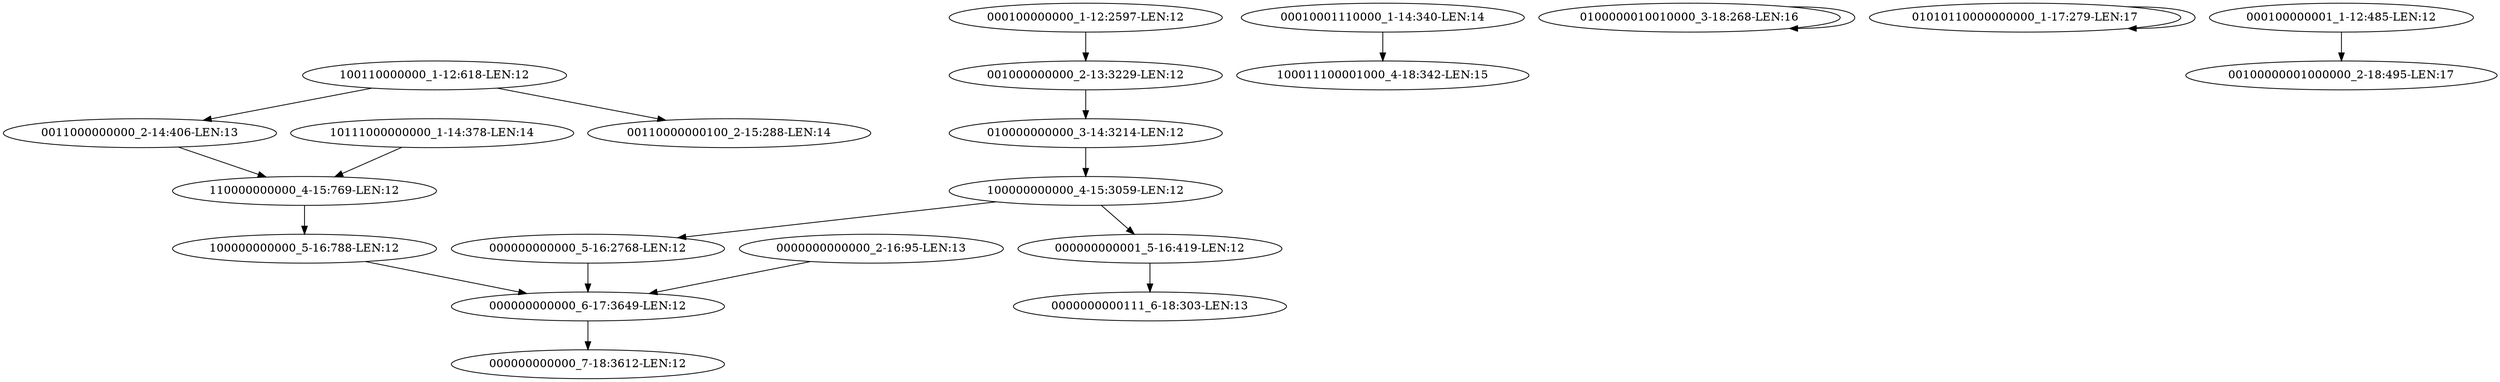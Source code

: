 digraph G {
    "100000000000_5-16:788-LEN:12" -> "000000000000_6-17:3649-LEN:12";
    "0011000000000_2-14:406-LEN:13" -> "110000000000_4-15:769-LEN:12";
    "000000000000_6-17:3649-LEN:12" -> "000000000000_7-18:3612-LEN:12";
    "00010001110000_1-14:340-LEN:14" -> "100011100001000_4-18:342-LEN:15";
    "100000000000_4-15:3059-LEN:12" -> "000000000000_5-16:2768-LEN:12";
    "100000000000_4-15:3059-LEN:12" -> "000000000001_5-16:419-LEN:12";
    "0100000010010000_3-18:268-LEN:16" -> "0100000010010000_3-18:268-LEN:16";
    "000000000000_5-16:2768-LEN:12" -> "000000000000_6-17:3649-LEN:12";
    "001000000000_2-13:3229-LEN:12" -> "010000000000_3-14:3214-LEN:12";
    "01010110000000000_1-17:279-LEN:17" -> "01010110000000000_1-17:279-LEN:17";
    "000100000000_1-12:2597-LEN:12" -> "001000000000_2-13:3229-LEN:12";
    "10111000000000_1-14:378-LEN:14" -> "110000000000_4-15:769-LEN:12";
    "010000000000_3-14:3214-LEN:12" -> "100000000000_4-15:3059-LEN:12";
    "100110000000_1-12:618-LEN:12" -> "0011000000000_2-14:406-LEN:13";
    "100110000000_1-12:618-LEN:12" -> "00110000000100_2-15:288-LEN:14";
    "000000000001_5-16:419-LEN:12" -> "0000000000111_6-18:303-LEN:13";
    "0000000000000_2-16:95-LEN:13" -> "000000000000_6-17:3649-LEN:12";
    "110000000000_4-15:769-LEN:12" -> "100000000000_5-16:788-LEN:12";
    "000100000001_1-12:485-LEN:12" -> "00100000001000000_2-18:495-LEN:17";
}
